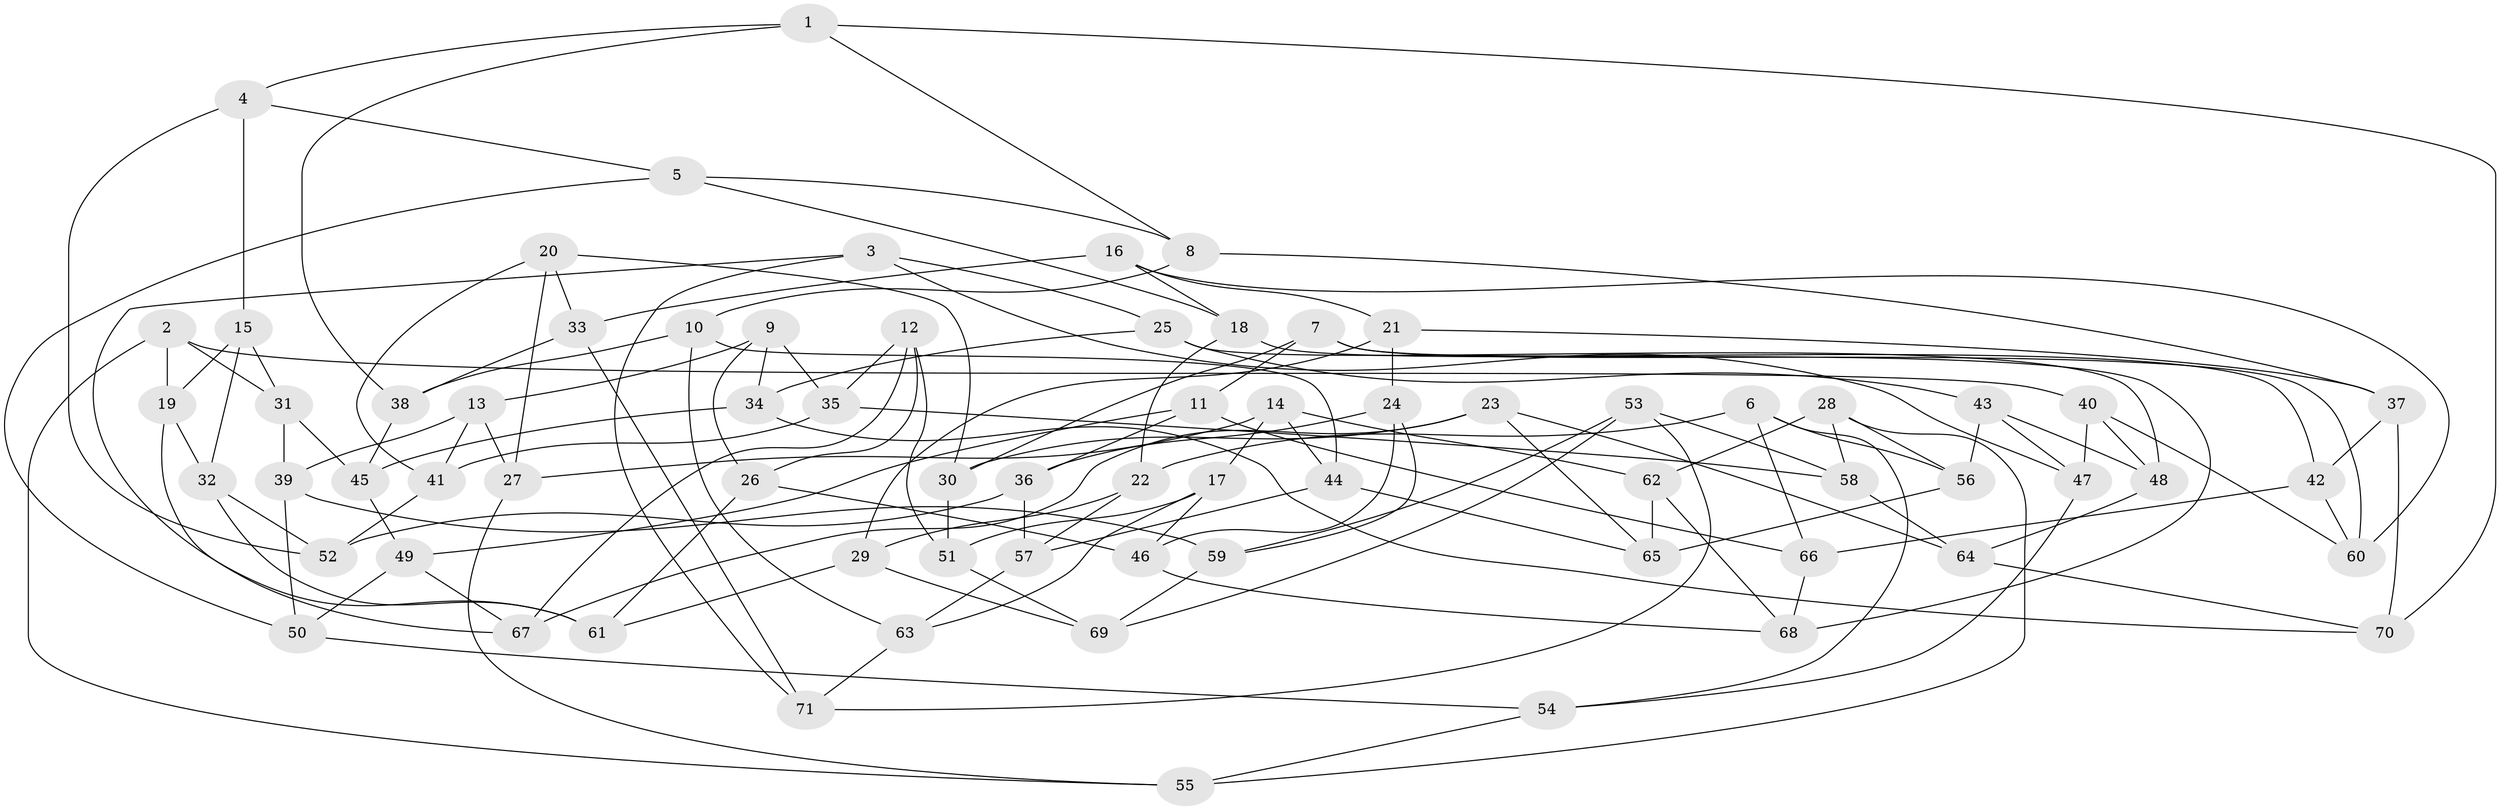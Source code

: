 // Generated by graph-tools (version 1.1) at 2025/02/03/09/25 03:02:53]
// undirected, 71 vertices, 142 edges
graph export_dot {
graph [start="1"]
  node [color=gray90,style=filled];
  1;
  2;
  3;
  4;
  5;
  6;
  7;
  8;
  9;
  10;
  11;
  12;
  13;
  14;
  15;
  16;
  17;
  18;
  19;
  20;
  21;
  22;
  23;
  24;
  25;
  26;
  27;
  28;
  29;
  30;
  31;
  32;
  33;
  34;
  35;
  36;
  37;
  38;
  39;
  40;
  41;
  42;
  43;
  44;
  45;
  46;
  47;
  48;
  49;
  50;
  51;
  52;
  53;
  54;
  55;
  56;
  57;
  58;
  59;
  60;
  61;
  62;
  63;
  64;
  65;
  66;
  67;
  68;
  69;
  70;
  71;
  1 -- 38;
  1 -- 8;
  1 -- 4;
  1 -- 70;
  2 -- 40;
  2 -- 55;
  2 -- 19;
  2 -- 31;
  3 -- 61;
  3 -- 71;
  3 -- 25;
  3 -- 47;
  4 -- 52;
  4 -- 5;
  4 -- 15;
  5 -- 8;
  5 -- 18;
  5 -- 50;
  6 -- 56;
  6 -- 54;
  6 -- 66;
  6 -- 22;
  7 -- 60;
  7 -- 11;
  7 -- 42;
  7 -- 30;
  8 -- 10;
  8 -- 37;
  9 -- 13;
  9 -- 35;
  9 -- 26;
  9 -- 34;
  10 -- 63;
  10 -- 38;
  10 -- 44;
  11 -- 66;
  11 -- 36;
  11 -- 49;
  12 -- 35;
  12 -- 26;
  12 -- 67;
  12 -- 51;
  13 -- 39;
  13 -- 41;
  13 -- 27;
  14 -- 17;
  14 -- 27;
  14 -- 62;
  14 -- 44;
  15 -- 31;
  15 -- 32;
  15 -- 19;
  16 -- 21;
  16 -- 33;
  16 -- 60;
  16 -- 18;
  17 -- 46;
  17 -- 51;
  17 -- 63;
  18 -- 68;
  18 -- 22;
  19 -- 67;
  19 -- 32;
  20 -- 27;
  20 -- 41;
  20 -- 30;
  20 -- 33;
  21 -- 24;
  21 -- 37;
  21 -- 29;
  22 -- 29;
  22 -- 57;
  23 -- 67;
  23 -- 30;
  23 -- 64;
  23 -- 65;
  24 -- 59;
  24 -- 46;
  24 -- 36;
  25 -- 48;
  25 -- 34;
  25 -- 43;
  26 -- 61;
  26 -- 46;
  27 -- 55;
  28 -- 58;
  28 -- 56;
  28 -- 55;
  28 -- 62;
  29 -- 61;
  29 -- 69;
  30 -- 51;
  31 -- 39;
  31 -- 45;
  32 -- 61;
  32 -- 52;
  33 -- 38;
  33 -- 71;
  34 -- 45;
  34 -- 70;
  35 -- 58;
  35 -- 41;
  36 -- 57;
  36 -- 52;
  37 -- 42;
  37 -- 70;
  38 -- 45;
  39 -- 50;
  39 -- 59;
  40 -- 47;
  40 -- 48;
  40 -- 60;
  41 -- 52;
  42 -- 60;
  42 -- 66;
  43 -- 56;
  43 -- 48;
  43 -- 47;
  44 -- 65;
  44 -- 57;
  45 -- 49;
  46 -- 68;
  47 -- 54;
  48 -- 64;
  49 -- 67;
  49 -- 50;
  50 -- 54;
  51 -- 69;
  53 -- 69;
  53 -- 59;
  53 -- 71;
  53 -- 58;
  54 -- 55;
  56 -- 65;
  57 -- 63;
  58 -- 64;
  59 -- 69;
  62 -- 68;
  62 -- 65;
  63 -- 71;
  64 -- 70;
  66 -- 68;
}
